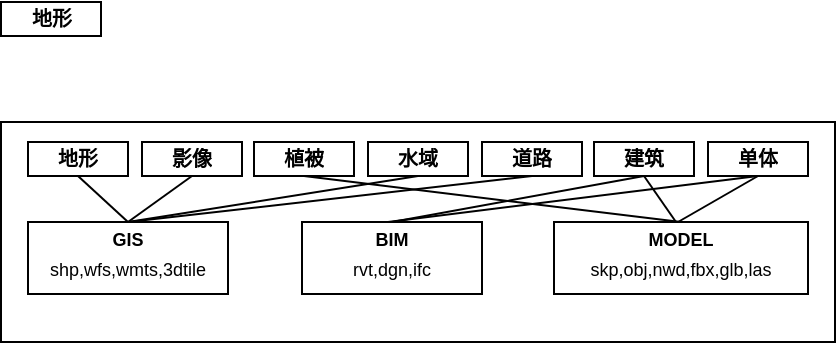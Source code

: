 <mxfile version="24.6.4" type="github">
  <diagram name="第 1 页" id="0yziPrTlGx9PvfhWouy7">
    <mxGraphModel dx="683" dy="371" grid="1" gridSize="10" guides="1" tooltips="1" connect="1" arrows="1" fold="1" page="1" pageScale="1" pageWidth="827" pageHeight="1169" math="0" shadow="0">
      <root>
        <mxCell id="0" />
        <mxCell id="1" parent="0" />
        <mxCell id="9kN9pM6WHrieHIEHuWm_-8" value="" style="rounded=0;whiteSpace=wrap;html=1;" vertex="1" parent="1">
          <mxGeometry x="36.5" y="390" width="417" height="110" as="geometry" />
        </mxCell>
        <mxCell id="981yPH26ms_cpOQFAlSB-1" value="&lt;h1 style=&quot;margin-top: 0px; font-size: 9px; line-height: 100%;&quot;&gt;BIM&lt;/h1&gt;&lt;div style=&quot;font-size: 9px; line-height: 100%;&quot;&gt;&lt;font style=&quot;font-size: 9px;&quot;&gt;rvt,dgn,ifc&lt;/font&gt;&lt;/div&gt;" style="text;html=1;whiteSpace=wrap;overflow=hidden;rounded=0;align=center;strokeColor=default;fillColor=none;fontSize=9;spacing=0;" parent="1" vertex="1">
          <mxGeometry x="187" y="440" width="90" height="36" as="geometry" />
        </mxCell>
        <mxCell id="981yPH26ms_cpOQFAlSB-2" value="&lt;h1 style=&quot;margin-top: 0px; font-size: 9px; line-height: 100%;&quot;&gt;MODEL&lt;/h1&gt;&lt;div style=&quot;font-size: 9px; line-height: 100%;&quot;&gt;&lt;font style=&quot;font-size: 9px;&quot;&gt;skp,obj,nwd,fbx,glb,las&lt;/font&gt;&lt;/div&gt;" style="text;html=1;whiteSpace=wrap;overflow=hidden;rounded=0;align=center;strokeColor=default;fillColor=none;fontSize=9;spacing=0;" parent="1" vertex="1">
          <mxGeometry x="313" y="440" width="127" height="36" as="geometry" />
        </mxCell>
        <mxCell id="981yPH26ms_cpOQFAlSB-3" value="&lt;h1 style=&quot;margin-top: 0px; line-height: 100%; font-size: 9px;&quot;&gt;GIS&lt;/h1&gt;&lt;div style=&quot;font-size: 9px; line-height: 100%;&quot;&gt;&lt;span style=&quot;font-size: 9px;&quot;&gt;shp,wfs,wmts,3dtile&lt;/span&gt;&lt;/div&gt;" style="text;html=1;whiteSpace=wrap;overflow=hidden;rounded=0;align=center;strokeColor=default;fillColor=none;fontSize=9;spacing=0;" parent="1" vertex="1">
          <mxGeometry x="50" y="440" width="100" height="36" as="geometry" />
        </mxCell>
        <mxCell id="981yPH26ms_cpOQFAlSB-4" value="&lt;h1 style=&quot;margin-top: 0px; font-size: 10px;&quot;&gt;地形&lt;/h1&gt;" style="text;html=1;whiteSpace=wrap;overflow=hidden;rounded=0;align=center;strokeColor=default;fillColor=none;fontSize=10;labelPosition=center;verticalLabelPosition=middle;verticalAlign=middle;flipH=1;" parent="1" vertex="1">
          <mxGeometry x="50" y="400" width="50" height="17" as="geometry" />
        </mxCell>
        <mxCell id="981yPH26ms_cpOQFAlSB-5" value="&lt;h1 style=&quot;margin-top: 0px; font-size: 10px;&quot;&gt;影像&lt;/h1&gt;" style="text;html=1;whiteSpace=wrap;overflow=hidden;rounded=0;align=center;strokeColor=default;fillColor=none;fontSize=10;labelPosition=center;verticalLabelPosition=middle;verticalAlign=middle;flipH=1;" parent="1" vertex="1">
          <mxGeometry x="107" y="400" width="50" height="17" as="geometry" />
        </mxCell>
        <mxCell id="981yPH26ms_cpOQFAlSB-6" value="&lt;h1 style=&quot;margin-top: 0px; font-size: 10px;&quot;&gt;道路&lt;/h1&gt;" style="text;html=1;whiteSpace=wrap;overflow=hidden;rounded=0;align=center;strokeColor=default;fillColor=none;fontSize=10;labelPosition=center;verticalLabelPosition=middle;verticalAlign=middle;flipH=1;" parent="1" vertex="1">
          <mxGeometry x="277" y="400" width="50" height="17" as="geometry" />
        </mxCell>
        <mxCell id="981yPH26ms_cpOQFAlSB-7" value="&lt;h1 style=&quot;margin-top: 0px; font-size: 10px;&quot;&gt;水域&lt;/h1&gt;" style="text;html=1;whiteSpace=wrap;overflow=hidden;rounded=0;align=center;strokeColor=default;fillColor=none;fontSize=10;labelPosition=center;verticalLabelPosition=middle;verticalAlign=middle;flipH=1;" parent="1" vertex="1">
          <mxGeometry x="220" y="400" width="50" height="17" as="geometry" />
        </mxCell>
        <mxCell id="981yPH26ms_cpOQFAlSB-8" value="&lt;h1 style=&quot;margin-top: 0px; font-size: 10px;&quot;&gt;植被&lt;/h1&gt;" style="text;html=1;whiteSpace=wrap;overflow=hidden;rounded=0;align=center;strokeColor=default;fillColor=none;fontSize=10;labelPosition=center;verticalLabelPosition=middle;verticalAlign=middle;flipH=1;" parent="1" vertex="1">
          <mxGeometry x="163" y="400" width="50" height="17" as="geometry" />
        </mxCell>
        <mxCell id="981yPH26ms_cpOQFAlSB-9" value="&lt;h1 style=&quot;margin-top: 0px; font-size: 10px;&quot;&gt;建筑&lt;/h1&gt;" style="text;html=1;whiteSpace=wrap;overflow=hidden;rounded=0;align=center;strokeColor=default;fillColor=none;fontSize=10;labelPosition=center;verticalLabelPosition=middle;verticalAlign=middle;flipH=1;" parent="1" vertex="1">
          <mxGeometry x="333" y="400" width="50" height="17" as="geometry" />
        </mxCell>
        <mxCell id="pltdYUiWtJvwTpkYsrbc-1" value="&lt;h1 style=&quot;margin-top: 0px; font-size: 10px;&quot;&gt;单体&lt;/h1&gt;" style="text;html=1;whiteSpace=wrap;overflow=hidden;rounded=0;align=center;strokeColor=default;fillColor=none;fontSize=10;labelPosition=center;verticalLabelPosition=middle;verticalAlign=middle;flipH=1;" parent="1" vertex="1">
          <mxGeometry x="390" y="400" width="50" height="17" as="geometry" />
        </mxCell>
        <mxCell id="pltdYUiWtJvwTpkYsrbc-2" value="" style="endArrow=none;html=1;rounded=0;entryX=0.5;entryY=1;entryDx=0;entryDy=0;" parent="1" target="981yPH26ms_cpOQFAlSB-4" edge="1">
          <mxGeometry width="50" height="50" relative="1" as="geometry">
            <mxPoint x="100" y="440" as="sourcePoint" />
            <mxPoint x="150" y="390" as="targetPoint" />
          </mxGeometry>
        </mxCell>
        <mxCell id="pltdYUiWtJvwTpkYsrbc-3" value="" style="endArrow=none;html=1;rounded=0;entryX=0.5;entryY=1;entryDx=0;entryDy=0;exitX=0.5;exitY=0;exitDx=0;exitDy=0;" parent="1" source="981yPH26ms_cpOQFAlSB-3" target="981yPH26ms_cpOQFAlSB-5" edge="1">
          <mxGeometry width="50" height="50" relative="1" as="geometry">
            <mxPoint x="110" y="450" as="sourcePoint" />
            <mxPoint x="85" y="410" as="targetPoint" />
          </mxGeometry>
        </mxCell>
        <mxCell id="pltdYUiWtJvwTpkYsrbc-4" value="" style="endArrow=none;html=1;rounded=0;entryX=0.5;entryY=1;entryDx=0;entryDy=0;exitX=0.5;exitY=0;exitDx=0;exitDy=0;" parent="1" source="981yPH26ms_cpOQFAlSB-3" target="981yPH26ms_cpOQFAlSB-6" edge="1">
          <mxGeometry width="50" height="50" relative="1" as="geometry">
            <mxPoint x="110" y="450" as="sourcePoint" />
            <mxPoint x="142" y="410" as="targetPoint" />
          </mxGeometry>
        </mxCell>
        <mxCell id="9kN9pM6WHrieHIEHuWm_-1" value="" style="endArrow=none;html=1;rounded=0;entryX=0.5;entryY=1;entryDx=0;entryDy=0;exitX=0.5;exitY=0;exitDx=0;exitDy=0;" edge="1" parent="1" target="pltdYUiWtJvwTpkYsrbc-1">
          <mxGeometry width="50" height="50" relative="1" as="geometry">
            <mxPoint x="230" y="440" as="sourcePoint" />
            <mxPoint x="432" y="400" as="targetPoint" />
          </mxGeometry>
        </mxCell>
        <mxCell id="9kN9pM6WHrieHIEHuWm_-2" value="" style="endArrow=none;html=1;rounded=0;entryX=0.5;entryY=1;entryDx=0;entryDy=0;exitX=0.5;exitY=0;exitDx=0;exitDy=0;" edge="1" parent="1" source="981yPH26ms_cpOQFAlSB-1" target="981yPH26ms_cpOQFAlSB-9">
          <mxGeometry width="50" height="50" relative="1" as="geometry">
            <mxPoint x="240" y="450" as="sourcePoint" />
            <mxPoint x="425" y="410" as="targetPoint" />
          </mxGeometry>
        </mxCell>
        <mxCell id="9kN9pM6WHrieHIEHuWm_-3" value="" style="endArrow=none;html=1;rounded=0;entryX=0.5;entryY=1;entryDx=0;entryDy=0;exitX=0.5;exitY=0;exitDx=0;exitDy=0;" edge="1" parent="1" target="981yPH26ms_cpOQFAlSB-7">
          <mxGeometry width="50" height="50" relative="1" as="geometry">
            <mxPoint x="100" y="440" as="sourcePoint" />
            <mxPoint x="132" y="400" as="targetPoint" />
          </mxGeometry>
        </mxCell>
        <mxCell id="9kN9pM6WHrieHIEHuWm_-4" value="" style="endArrow=none;html=1;rounded=0;entryX=0.5;entryY=1;entryDx=0;entryDy=0;exitX=0.5;exitY=0;exitDx=0;exitDy=0;" edge="1" parent="1" source="981yPH26ms_cpOQFAlSB-2" target="981yPH26ms_cpOQFAlSB-8">
          <mxGeometry width="50" height="50" relative="1" as="geometry">
            <mxPoint x="370" y="440" as="sourcePoint" />
            <mxPoint x="555" y="400" as="targetPoint" />
          </mxGeometry>
        </mxCell>
        <mxCell id="9kN9pM6WHrieHIEHuWm_-5" value="" style="endArrow=none;html=1;rounded=0;entryX=0.5;entryY=1;entryDx=0;entryDy=0;exitX=0.5;exitY=0;exitDx=0;exitDy=0;" edge="1" parent="1" target="pltdYUiWtJvwTpkYsrbc-1">
          <mxGeometry width="50" height="50" relative="1" as="geometry">
            <mxPoint x="375" y="440" as="sourcePoint" />
            <mxPoint x="187" y="400" as="targetPoint" />
          </mxGeometry>
        </mxCell>
        <mxCell id="9kN9pM6WHrieHIEHuWm_-6" value="" style="endArrow=none;html=1;rounded=0;entryX=0.5;entryY=1;entryDx=0;entryDy=0;exitX=0.5;exitY=0;exitDx=0;exitDy=0;" edge="1" parent="1" target="981yPH26ms_cpOQFAlSB-9">
          <mxGeometry width="50" height="50" relative="1" as="geometry">
            <mxPoint x="374" y="440" as="sourcePoint" />
            <mxPoint x="414" y="400" as="targetPoint" />
          </mxGeometry>
        </mxCell>
        <mxCell id="9kN9pM6WHrieHIEHuWm_-10" value="&lt;h1 style=&quot;margin-top: 0px; font-size: 10px;&quot;&gt;地形&lt;/h1&gt;" style="text;html=1;whiteSpace=wrap;overflow=hidden;rounded=0;align=center;strokeColor=default;fillColor=none;fontSize=10;labelPosition=center;verticalLabelPosition=middle;verticalAlign=middle;flipH=1;" vertex="1" parent="1">
          <mxGeometry x="36.5" y="330" width="50" height="17" as="geometry" />
        </mxCell>
      </root>
    </mxGraphModel>
  </diagram>
</mxfile>
